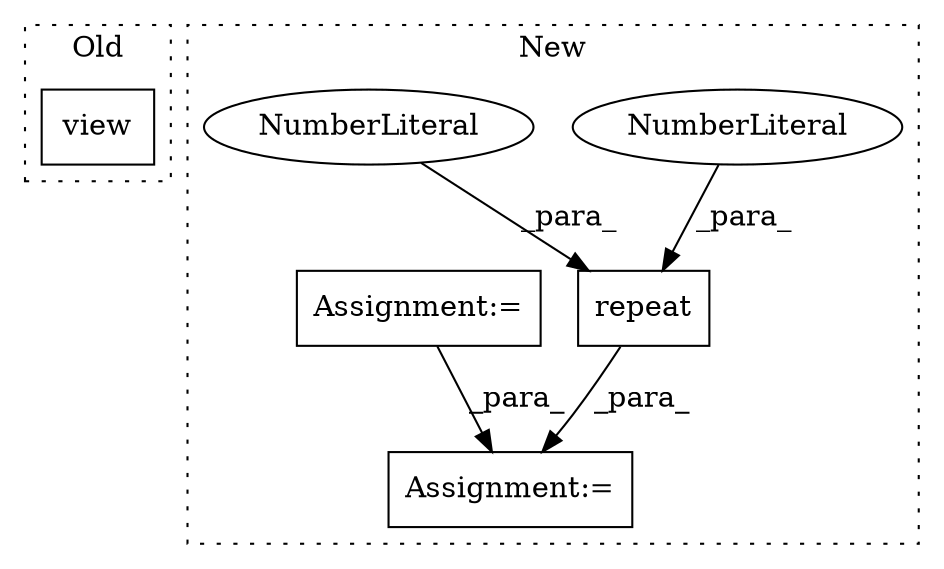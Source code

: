 digraph G {
subgraph cluster0 {
1 [label="view" a="32" s="9268,9279" l="5,1" shape="box"];
label = "Old";
style="dotted";
}
subgraph cluster1 {
2 [label="repeat" a="32" s="9501,9513" l="7,1" shape="box"];
3 [label="NumberLiteral" a="34" s="9512" l="1" shape="ellipse"];
4 [label="NumberLiteral" a="34" s="9510" l="1" shape="ellipse"];
5 [label="Assignment:=" a="7" s="9533" l="1" shape="box"];
6 [label="Assignment:=" a="7" s="8157" l="14" shape="box"];
label = "New";
style="dotted";
}
2 -> 5 [label="_para_"];
3 -> 2 [label="_para_"];
4 -> 2 [label="_para_"];
6 -> 5 [label="_para_"];
}